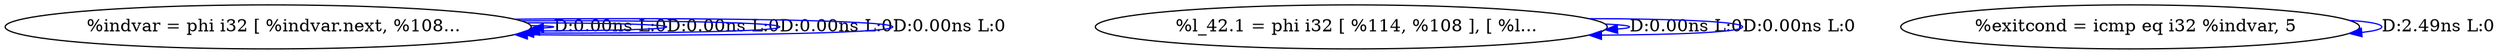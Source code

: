 digraph {
Node0x31a1e30[label="  %indvar = phi i32 [ %indvar.next, %108..."];
Node0x31a1e30 -> Node0x31a1e30[label="D:0.00ns L:0",color=blue];
Node0x31a1e30 -> Node0x31a1e30[label="D:0.00ns L:0",color=blue];
Node0x31a1e30 -> Node0x31a1e30[label="D:0.00ns L:0",color=blue];
Node0x31a1e30 -> Node0x31a1e30[label="D:0.00ns L:0",color=blue];
Node0x31a1f10[label="  %l_42.1 = phi i32 [ %114, %108 ], [ %l..."];
Node0x31a1f10 -> Node0x31a1f10[label="D:0.00ns L:0",color=blue];
Node0x31a1f10 -> Node0x31a1f10[label="D:0.00ns L:0",color=blue];
Node0x31a1ff0[label="  %exitcond = icmp eq i32 %indvar, 5"];
Node0x31a1ff0 -> Node0x31a1ff0[label="D:2.49ns L:0",color=blue];
}
